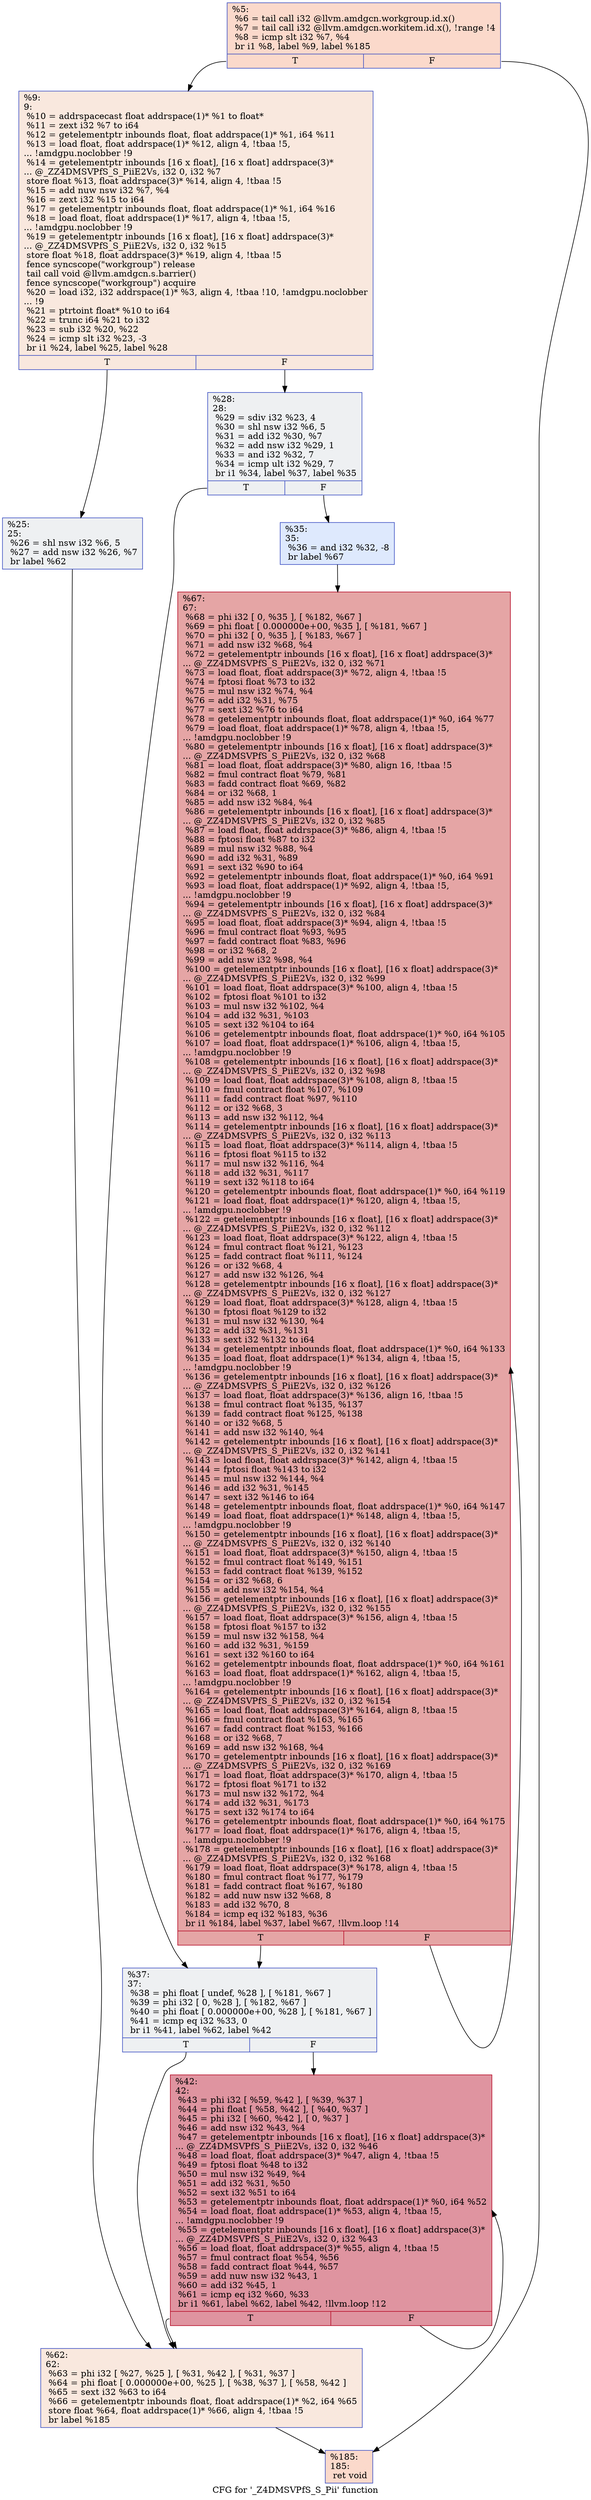 digraph "CFG for '_Z4DMSVPfS_S_Pii' function" {
	label="CFG for '_Z4DMSVPfS_S_Pii' function";

	Node0x561efc0 [shape=record,color="#3d50c3ff", style=filled, fillcolor="#f7a88970",label="{%5:\l  %6 = tail call i32 @llvm.amdgcn.workgroup.id.x()\l  %7 = tail call i32 @llvm.amdgcn.workitem.id.x(), !range !4\l  %8 = icmp slt i32 %7, %4\l  br i1 %8, label %9, label %185\l|{<s0>T|<s1>F}}"];
	Node0x561efc0:s0 -> Node0x561e6f0;
	Node0x561efc0:s1 -> Node0x5620090;
	Node0x561e6f0 [shape=record,color="#3d50c3ff", style=filled, fillcolor="#f2cab570",label="{%9:\l9:                                                \l  %10 = addrspacecast float addrspace(1)* %1 to float*\l  %11 = zext i32 %7 to i64\l  %12 = getelementptr inbounds float, float addrspace(1)* %1, i64 %11\l  %13 = load float, float addrspace(1)* %12, align 4, !tbaa !5,\l... !amdgpu.noclobber !9\l  %14 = getelementptr inbounds [16 x float], [16 x float] addrspace(3)*\l... @_ZZ4DMSVPfS_S_PiiE2Vs, i32 0, i32 %7\l  store float %13, float addrspace(3)* %14, align 4, !tbaa !5\l  %15 = add nuw nsw i32 %7, %4\l  %16 = zext i32 %15 to i64\l  %17 = getelementptr inbounds float, float addrspace(1)* %1, i64 %16\l  %18 = load float, float addrspace(1)* %17, align 4, !tbaa !5,\l... !amdgpu.noclobber !9\l  %19 = getelementptr inbounds [16 x float], [16 x float] addrspace(3)*\l... @_ZZ4DMSVPfS_S_PiiE2Vs, i32 0, i32 %15\l  store float %18, float addrspace(3)* %19, align 4, !tbaa !5\l  fence syncscope(\"workgroup\") release\l  tail call void @llvm.amdgcn.s.barrier()\l  fence syncscope(\"workgroup\") acquire\l  %20 = load i32, i32 addrspace(1)* %3, align 4, !tbaa !10, !amdgpu.noclobber\l... !9\l  %21 = ptrtoint float* %10 to i64\l  %22 = trunc i64 %21 to i32\l  %23 = sub i32 %20, %22\l  %24 = icmp slt i32 %23, -3\l  br i1 %24, label %25, label %28\l|{<s0>T|<s1>F}}"];
	Node0x561e6f0:s0 -> Node0x5622580;
	Node0x561e6f0:s1 -> Node0x5622610;
	Node0x5622580 [shape=record,color="#3d50c3ff", style=filled, fillcolor="#d9dce170",label="{%25:\l25:                                               \l  %26 = shl nsw i32 %6, 5\l  %27 = add nsw i32 %26, %7\l  br label %62\l}"];
	Node0x5622580 -> Node0x5622870;
	Node0x5622610 [shape=record,color="#3d50c3ff", style=filled, fillcolor="#d9dce170",label="{%28:\l28:                                               \l  %29 = sdiv i32 %23, 4\l  %30 = shl nsw i32 %6, 5\l  %31 = add i32 %30, %7\l  %32 = add nsw i32 %29, 1\l  %33 = and i32 %32, 7\l  %34 = icmp ult i32 %29, 7\l  br i1 %34, label %37, label %35\l|{<s0>T|<s1>F}}"];
	Node0x5622610:s0 -> Node0x5621600;
	Node0x5622610:s1 -> Node0x5622e70;
	Node0x5622e70 [shape=record,color="#3d50c3ff", style=filled, fillcolor="#b5cdfa70",label="{%35:\l35:                                               \l  %36 = and i32 %32, -8\l  br label %67\l}"];
	Node0x5622e70 -> Node0x5623070;
	Node0x5621600 [shape=record,color="#3d50c3ff", style=filled, fillcolor="#d9dce170",label="{%37:\l37:                                               \l  %38 = phi float [ undef, %28 ], [ %181, %67 ]\l  %39 = phi i32 [ 0, %28 ], [ %182, %67 ]\l  %40 = phi float [ 0.000000e+00, %28 ], [ %181, %67 ]\l  %41 = icmp eq i32 %33, 0\l  br i1 %41, label %62, label %42\l|{<s0>T|<s1>F}}"];
	Node0x5621600:s0 -> Node0x5622870;
	Node0x5621600:s1 -> Node0x5623ec0;
	Node0x5623ec0 [shape=record,color="#b70d28ff", style=filled, fillcolor="#b70d2870",label="{%42:\l42:                                               \l  %43 = phi i32 [ %59, %42 ], [ %39, %37 ]\l  %44 = phi float [ %58, %42 ], [ %40, %37 ]\l  %45 = phi i32 [ %60, %42 ], [ 0, %37 ]\l  %46 = add nsw i32 %43, %4\l  %47 = getelementptr inbounds [16 x float], [16 x float] addrspace(3)*\l... @_ZZ4DMSVPfS_S_PiiE2Vs, i32 0, i32 %46\l  %48 = load float, float addrspace(3)* %47, align 4, !tbaa !5\l  %49 = fptosi float %48 to i32\l  %50 = mul nsw i32 %49, %4\l  %51 = add i32 %31, %50\l  %52 = sext i32 %51 to i64\l  %53 = getelementptr inbounds float, float addrspace(1)* %0, i64 %52\l  %54 = load float, float addrspace(1)* %53, align 4, !tbaa !5,\l... !amdgpu.noclobber !9\l  %55 = getelementptr inbounds [16 x float], [16 x float] addrspace(3)*\l... @_ZZ4DMSVPfS_S_PiiE2Vs, i32 0, i32 %43\l  %56 = load float, float addrspace(3)* %55, align 4, !tbaa !5\l  %57 = fmul contract float %54, %56\l  %58 = fadd contract float %44, %57\l  %59 = add nuw nsw i32 %43, 1\l  %60 = add i32 %45, 1\l  %61 = icmp eq i32 %60, %33\l  br i1 %61, label %62, label %42, !llvm.loop !12\l|{<s0>T|<s1>F}}"];
	Node0x5623ec0:s0 -> Node0x5622870;
	Node0x5623ec0:s1 -> Node0x5623ec0;
	Node0x5622870 [shape=record,color="#3d50c3ff", style=filled, fillcolor="#f2cab570",label="{%62:\l62:                                               \l  %63 = phi i32 [ %27, %25 ], [ %31, %42 ], [ %31, %37 ]\l  %64 = phi float [ 0.000000e+00, %25 ], [ %38, %37 ], [ %58, %42 ]\l  %65 = sext i32 %63 to i64\l  %66 = getelementptr inbounds float, float addrspace(1)* %2, i64 %65\l  store float %64, float addrspace(1)* %66, align 4, !tbaa !5\l  br label %185\l}"];
	Node0x5622870 -> Node0x5620090;
	Node0x5623070 [shape=record,color="#b70d28ff", style=filled, fillcolor="#c5333470",label="{%67:\l67:                                               \l  %68 = phi i32 [ 0, %35 ], [ %182, %67 ]\l  %69 = phi float [ 0.000000e+00, %35 ], [ %181, %67 ]\l  %70 = phi i32 [ 0, %35 ], [ %183, %67 ]\l  %71 = add nsw i32 %68, %4\l  %72 = getelementptr inbounds [16 x float], [16 x float] addrspace(3)*\l... @_ZZ4DMSVPfS_S_PiiE2Vs, i32 0, i32 %71\l  %73 = load float, float addrspace(3)* %72, align 4, !tbaa !5\l  %74 = fptosi float %73 to i32\l  %75 = mul nsw i32 %74, %4\l  %76 = add i32 %31, %75\l  %77 = sext i32 %76 to i64\l  %78 = getelementptr inbounds float, float addrspace(1)* %0, i64 %77\l  %79 = load float, float addrspace(1)* %78, align 4, !tbaa !5,\l... !amdgpu.noclobber !9\l  %80 = getelementptr inbounds [16 x float], [16 x float] addrspace(3)*\l... @_ZZ4DMSVPfS_S_PiiE2Vs, i32 0, i32 %68\l  %81 = load float, float addrspace(3)* %80, align 16, !tbaa !5\l  %82 = fmul contract float %79, %81\l  %83 = fadd contract float %69, %82\l  %84 = or i32 %68, 1\l  %85 = add nsw i32 %84, %4\l  %86 = getelementptr inbounds [16 x float], [16 x float] addrspace(3)*\l... @_ZZ4DMSVPfS_S_PiiE2Vs, i32 0, i32 %85\l  %87 = load float, float addrspace(3)* %86, align 4, !tbaa !5\l  %88 = fptosi float %87 to i32\l  %89 = mul nsw i32 %88, %4\l  %90 = add i32 %31, %89\l  %91 = sext i32 %90 to i64\l  %92 = getelementptr inbounds float, float addrspace(1)* %0, i64 %91\l  %93 = load float, float addrspace(1)* %92, align 4, !tbaa !5,\l... !amdgpu.noclobber !9\l  %94 = getelementptr inbounds [16 x float], [16 x float] addrspace(3)*\l... @_ZZ4DMSVPfS_S_PiiE2Vs, i32 0, i32 %84\l  %95 = load float, float addrspace(3)* %94, align 4, !tbaa !5\l  %96 = fmul contract float %93, %95\l  %97 = fadd contract float %83, %96\l  %98 = or i32 %68, 2\l  %99 = add nsw i32 %98, %4\l  %100 = getelementptr inbounds [16 x float], [16 x float] addrspace(3)*\l... @_ZZ4DMSVPfS_S_PiiE2Vs, i32 0, i32 %99\l  %101 = load float, float addrspace(3)* %100, align 4, !tbaa !5\l  %102 = fptosi float %101 to i32\l  %103 = mul nsw i32 %102, %4\l  %104 = add i32 %31, %103\l  %105 = sext i32 %104 to i64\l  %106 = getelementptr inbounds float, float addrspace(1)* %0, i64 %105\l  %107 = load float, float addrspace(1)* %106, align 4, !tbaa !5,\l... !amdgpu.noclobber !9\l  %108 = getelementptr inbounds [16 x float], [16 x float] addrspace(3)*\l... @_ZZ4DMSVPfS_S_PiiE2Vs, i32 0, i32 %98\l  %109 = load float, float addrspace(3)* %108, align 8, !tbaa !5\l  %110 = fmul contract float %107, %109\l  %111 = fadd contract float %97, %110\l  %112 = or i32 %68, 3\l  %113 = add nsw i32 %112, %4\l  %114 = getelementptr inbounds [16 x float], [16 x float] addrspace(3)*\l... @_ZZ4DMSVPfS_S_PiiE2Vs, i32 0, i32 %113\l  %115 = load float, float addrspace(3)* %114, align 4, !tbaa !5\l  %116 = fptosi float %115 to i32\l  %117 = mul nsw i32 %116, %4\l  %118 = add i32 %31, %117\l  %119 = sext i32 %118 to i64\l  %120 = getelementptr inbounds float, float addrspace(1)* %0, i64 %119\l  %121 = load float, float addrspace(1)* %120, align 4, !tbaa !5,\l... !amdgpu.noclobber !9\l  %122 = getelementptr inbounds [16 x float], [16 x float] addrspace(3)*\l... @_ZZ4DMSVPfS_S_PiiE2Vs, i32 0, i32 %112\l  %123 = load float, float addrspace(3)* %122, align 4, !tbaa !5\l  %124 = fmul contract float %121, %123\l  %125 = fadd contract float %111, %124\l  %126 = or i32 %68, 4\l  %127 = add nsw i32 %126, %4\l  %128 = getelementptr inbounds [16 x float], [16 x float] addrspace(3)*\l... @_ZZ4DMSVPfS_S_PiiE2Vs, i32 0, i32 %127\l  %129 = load float, float addrspace(3)* %128, align 4, !tbaa !5\l  %130 = fptosi float %129 to i32\l  %131 = mul nsw i32 %130, %4\l  %132 = add i32 %31, %131\l  %133 = sext i32 %132 to i64\l  %134 = getelementptr inbounds float, float addrspace(1)* %0, i64 %133\l  %135 = load float, float addrspace(1)* %134, align 4, !tbaa !5,\l... !amdgpu.noclobber !9\l  %136 = getelementptr inbounds [16 x float], [16 x float] addrspace(3)*\l... @_ZZ4DMSVPfS_S_PiiE2Vs, i32 0, i32 %126\l  %137 = load float, float addrspace(3)* %136, align 16, !tbaa !5\l  %138 = fmul contract float %135, %137\l  %139 = fadd contract float %125, %138\l  %140 = or i32 %68, 5\l  %141 = add nsw i32 %140, %4\l  %142 = getelementptr inbounds [16 x float], [16 x float] addrspace(3)*\l... @_ZZ4DMSVPfS_S_PiiE2Vs, i32 0, i32 %141\l  %143 = load float, float addrspace(3)* %142, align 4, !tbaa !5\l  %144 = fptosi float %143 to i32\l  %145 = mul nsw i32 %144, %4\l  %146 = add i32 %31, %145\l  %147 = sext i32 %146 to i64\l  %148 = getelementptr inbounds float, float addrspace(1)* %0, i64 %147\l  %149 = load float, float addrspace(1)* %148, align 4, !tbaa !5,\l... !amdgpu.noclobber !9\l  %150 = getelementptr inbounds [16 x float], [16 x float] addrspace(3)*\l... @_ZZ4DMSVPfS_S_PiiE2Vs, i32 0, i32 %140\l  %151 = load float, float addrspace(3)* %150, align 4, !tbaa !5\l  %152 = fmul contract float %149, %151\l  %153 = fadd contract float %139, %152\l  %154 = or i32 %68, 6\l  %155 = add nsw i32 %154, %4\l  %156 = getelementptr inbounds [16 x float], [16 x float] addrspace(3)*\l... @_ZZ4DMSVPfS_S_PiiE2Vs, i32 0, i32 %155\l  %157 = load float, float addrspace(3)* %156, align 4, !tbaa !5\l  %158 = fptosi float %157 to i32\l  %159 = mul nsw i32 %158, %4\l  %160 = add i32 %31, %159\l  %161 = sext i32 %160 to i64\l  %162 = getelementptr inbounds float, float addrspace(1)* %0, i64 %161\l  %163 = load float, float addrspace(1)* %162, align 4, !tbaa !5,\l... !amdgpu.noclobber !9\l  %164 = getelementptr inbounds [16 x float], [16 x float] addrspace(3)*\l... @_ZZ4DMSVPfS_S_PiiE2Vs, i32 0, i32 %154\l  %165 = load float, float addrspace(3)* %164, align 8, !tbaa !5\l  %166 = fmul contract float %163, %165\l  %167 = fadd contract float %153, %166\l  %168 = or i32 %68, 7\l  %169 = add nsw i32 %168, %4\l  %170 = getelementptr inbounds [16 x float], [16 x float] addrspace(3)*\l... @_ZZ4DMSVPfS_S_PiiE2Vs, i32 0, i32 %169\l  %171 = load float, float addrspace(3)* %170, align 4, !tbaa !5\l  %172 = fptosi float %171 to i32\l  %173 = mul nsw i32 %172, %4\l  %174 = add i32 %31, %173\l  %175 = sext i32 %174 to i64\l  %176 = getelementptr inbounds float, float addrspace(1)* %0, i64 %175\l  %177 = load float, float addrspace(1)* %176, align 4, !tbaa !5,\l... !amdgpu.noclobber !9\l  %178 = getelementptr inbounds [16 x float], [16 x float] addrspace(3)*\l... @_ZZ4DMSVPfS_S_PiiE2Vs, i32 0, i32 %168\l  %179 = load float, float addrspace(3)* %178, align 4, !tbaa !5\l  %180 = fmul contract float %177, %179\l  %181 = fadd contract float %167, %180\l  %182 = add nuw nsw i32 %68, 8\l  %183 = add i32 %70, 8\l  %184 = icmp eq i32 %183, %36\l  br i1 %184, label %37, label %67, !llvm.loop !14\l|{<s0>T|<s1>F}}"];
	Node0x5623070:s0 -> Node0x5621600;
	Node0x5623070:s1 -> Node0x5623070;
	Node0x5620090 [shape=record,color="#3d50c3ff", style=filled, fillcolor="#f7a88970",label="{%185:\l185:                                              \l  ret void\l}"];
}
